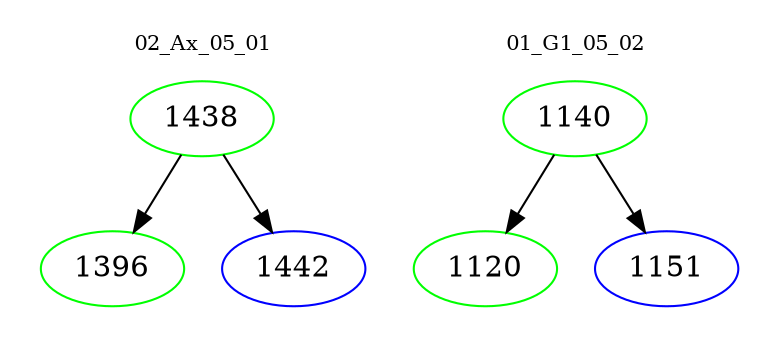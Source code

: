 digraph{
subgraph cluster_0 {
color = white
label = "02_Ax_05_01";
fontsize=10;
T0_1438 [label="1438", color="green"]
T0_1438 -> T0_1396 [color="black"]
T0_1396 [label="1396", color="green"]
T0_1438 -> T0_1442 [color="black"]
T0_1442 [label="1442", color="blue"]
}
subgraph cluster_1 {
color = white
label = "01_G1_05_02";
fontsize=10;
T1_1140 [label="1140", color="green"]
T1_1140 -> T1_1120 [color="black"]
T1_1120 [label="1120", color="green"]
T1_1140 -> T1_1151 [color="black"]
T1_1151 [label="1151", color="blue"]
}
}
